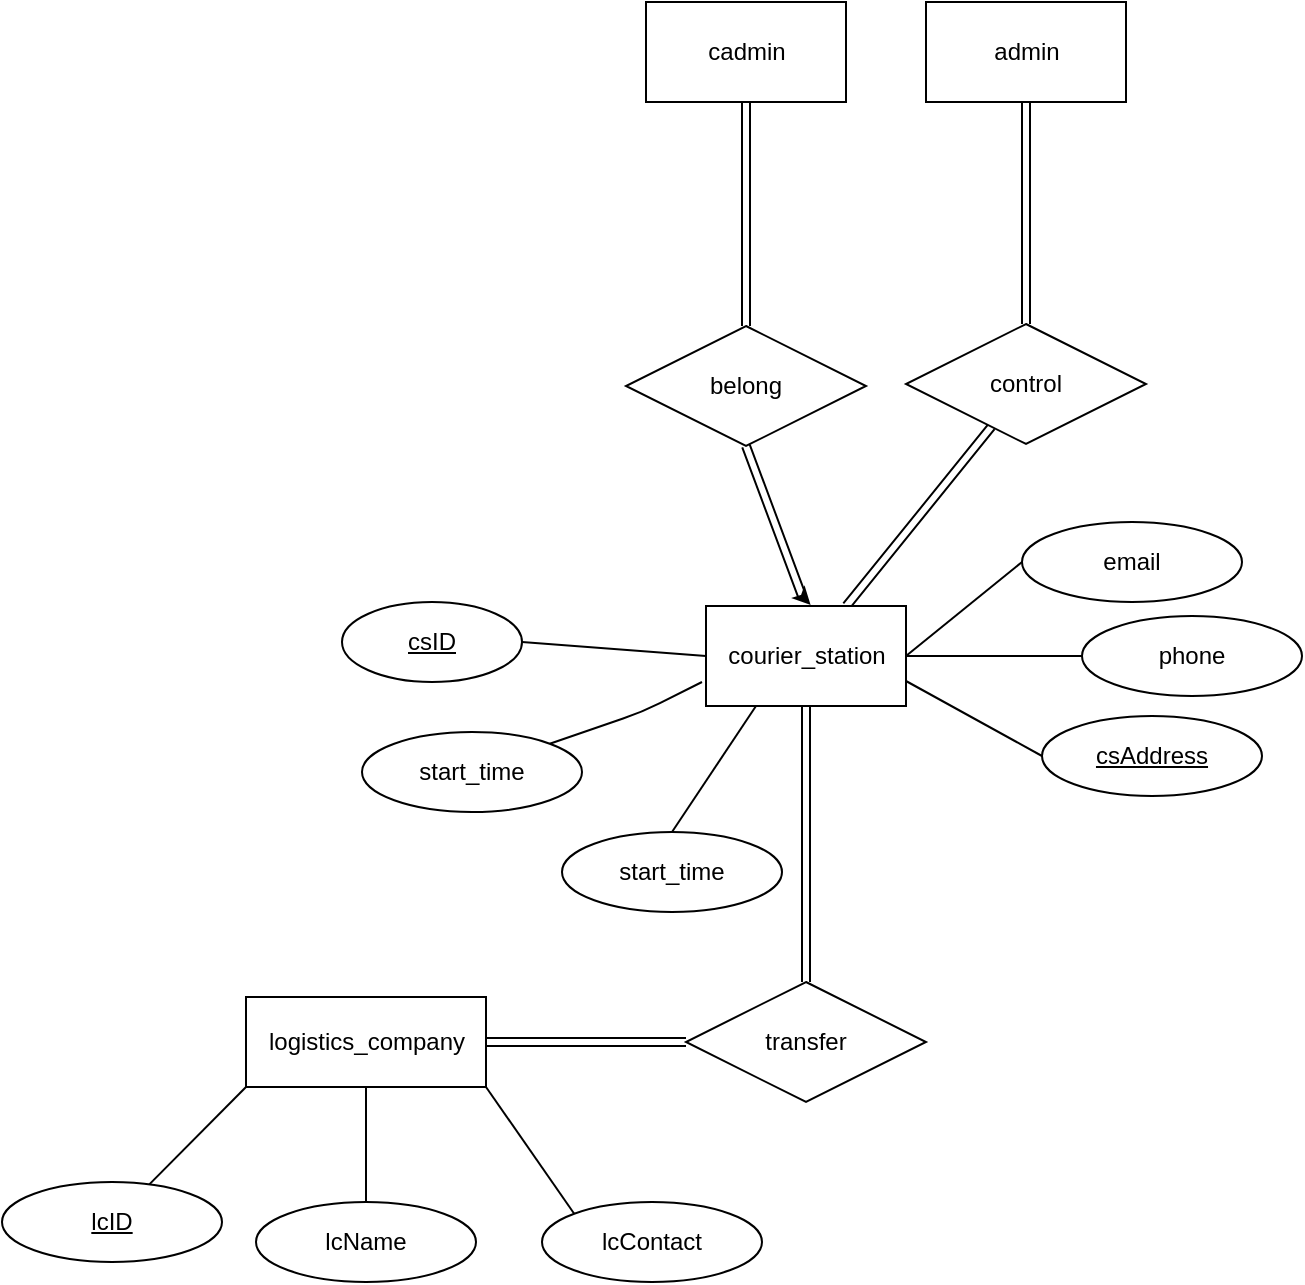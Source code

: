 <mxfile>
    <diagram id="2z9N7FolDBOHNUIu4Wvp" name="Page-1">
        <mxGraphModel dx="822" dy="737" grid="1" gridSize="10" guides="1" tooltips="1" connect="1" arrows="1" fold="1" page="1" pageScale="1" pageWidth="827" pageHeight="1169" math="0" shadow="0">
            <root>
                <mxCell id="0"/>
                <mxCell id="1" parent="0"/>
                <mxCell id="3" style="edgeStyle=none;shape=link;html=1;entryX=0.5;entryY=0;entryDx=0;entryDy=0;exitX=0.5;exitY=1;exitDx=0;exitDy=0;" edge="1" target="5" parent="1" source="19">
                    <mxGeometry relative="1" as="geometry">
                        <mxPoint x="510" y="380" as="sourcePoint"/>
                        <mxPoint x="630" y="390" as="targetPoint"/>
                    </mxGeometry>
                </mxCell>
                <mxCell id="4" style="edgeStyle=none;shape=link;html=1;exitX=0.5;exitY=0;exitDx=0;exitDy=0;entryX=0.5;entryY=1;entryDx=0;entryDy=0;" edge="1" source="15" parent="1" target="61">
                    <mxGeometry relative="1" as="geometry">
                        <mxPoint x="710" y="440" as="targetPoint"/>
                    </mxGeometry>
                </mxCell>
                <mxCell id="5" value="belong" style="shape=rhombus;perimeter=rhombusPerimeter;whiteSpace=wrap;html=1;align=center;" vertex="1" parent="1">
                    <mxGeometry x="512" y="552" width="120" height="60" as="geometry"/>
                </mxCell>
                <mxCell id="6" style="edgeStyle=none;shape=link;html=1;exitX=0.5;exitY=1;exitDx=0;exitDy=0;" edge="1" source="5" parent="1">
                    <mxGeometry relative="1" as="geometry">
                        <mxPoint x="499.63" y="617" as="sourcePoint"/>
                        <mxPoint x="600" y="687" as="targetPoint"/>
                    </mxGeometry>
                </mxCell>
                <mxCell id="9" value="" style="edgeStyle=none;shape=link;html=1;" edge="1" source="10" target="15" parent="1">
                    <mxGeometry relative="1" as="geometry"/>
                </mxCell>
                <mxCell id="10" value="courier_station" style="html=1;dashed=0;whitespace=wrap;" vertex="1" parent="1">
                    <mxGeometry x="552" y="692" width="100" height="50" as="geometry"/>
                </mxCell>
                <mxCell id="11" value="" style="endArrow=classic;html=1;" edge="1" parent="1">
                    <mxGeometry width="50" height="50" relative="1" as="geometry">
                        <mxPoint x="672" y="726.8" as="sourcePoint"/>
                        <mxPoint x="672" y="727" as="targetPoint"/>
                    </mxGeometry>
                </mxCell>
                <mxCell id="12" value="" style="endArrow=classic;html=1;entryX=0.523;entryY=-0.01;entryDx=0;entryDy=0;entryPerimeter=0;" edge="1" target="10" parent="1">
                    <mxGeometry width="50" height="50" relative="1" as="geometry">
                        <mxPoint x="600" y="687" as="sourcePoint"/>
                        <mxPoint x="600" y="692" as="targetPoint"/>
                        <Array as="points"/>
                    </mxGeometry>
                </mxCell>
                <mxCell id="15" value="control" style="shape=rhombus;perimeter=rhombusPerimeter;whiteSpace=wrap;html=1;align=center;" vertex="1" parent="1">
                    <mxGeometry x="652" y="551" width="120" height="60" as="geometry"/>
                </mxCell>
                <mxCell id="19" value="cadmin" style="html=1;dashed=0;whitespace=wrap;" vertex="1" parent="1">
                    <mxGeometry x="522" y="390" width="100" height="50" as="geometry"/>
                </mxCell>
                <mxCell id="23" value="&lt;u&gt;csID&lt;/u&gt;" style="ellipse;whiteSpace=wrap;html=1;align=center;" vertex="1" parent="1">
                    <mxGeometry x="370" y="690" width="90" height="40" as="geometry"/>
                </mxCell>
                <mxCell id="24" value="start_time" style="ellipse;whiteSpace=wrap;html=1;align=center;" vertex="1" parent="1">
                    <mxGeometry x="380" y="755" width="110" height="40" as="geometry"/>
                </mxCell>
                <mxCell id="25" value="" style="endArrow=none;html=1;exitX=1;exitY=0.5;exitDx=0;exitDy=0;entryX=0;entryY=0.5;entryDx=0;entryDy=0;" edge="1" source="23" target="10" parent="1">
                    <mxGeometry width="50" height="50" relative="1" as="geometry">
                        <mxPoint x="502" y="750" as="sourcePoint"/>
                        <mxPoint x="550" y="720" as="targetPoint"/>
                        <Array as="points"/>
                    </mxGeometry>
                </mxCell>
                <mxCell id="26" value="" style="endArrow=none;html=1;exitX=1;exitY=0;exitDx=0;exitDy=0;" edge="1" source="24" parent="1">
                    <mxGeometry width="50" height="50" relative="1" as="geometry">
                        <mxPoint x="502" y="768.88" as="sourcePoint"/>
                        <mxPoint x="550" y="730" as="targetPoint"/>
                        <Array as="points">
                            <mxPoint x="520" y="745"/>
                        </Array>
                    </mxGeometry>
                </mxCell>
                <mxCell id="27" value="&lt;u&gt;csAddress&lt;/u&gt;" style="ellipse;whiteSpace=wrap;html=1;align=center;" vertex="1" parent="1">
                    <mxGeometry x="720" y="747" width="110" height="40" as="geometry"/>
                </mxCell>
                <mxCell id="38" value="phone" style="ellipse;whiteSpace=wrap;html=1;align=center;" vertex="1" parent="1">
                    <mxGeometry x="740" y="697" width="110" height="40" as="geometry"/>
                </mxCell>
                <mxCell id="39" value="email&lt;br&gt;" style="ellipse;whiteSpace=wrap;html=1;align=center;" vertex="1" parent="1">
                    <mxGeometry x="710" y="650" width="110" height="40" as="geometry"/>
                </mxCell>
                <mxCell id="40" style="edgeStyle=none;shape=link;html=1;exitX=0.5;exitY=0;exitDx=0;exitDy=0;entryX=0.5;entryY=1;entryDx=0;entryDy=0;" edge="1" source="41" target="10" parent="1">
                    <mxGeometry relative="1" as="geometry">
                        <mxPoint x="630" y="760" as="targetPoint"/>
                    </mxGeometry>
                </mxCell>
                <mxCell id="41" value="transfer" style="shape=rhombus;perimeter=rhombusPerimeter;whiteSpace=wrap;html=1;align=center;" vertex="1" parent="1">
                    <mxGeometry x="542" y="880" width="120" height="60" as="geometry"/>
                </mxCell>
                <mxCell id="42" value="logistics_company" style="html=1;dashed=0;whitespace=wrap;" vertex="1" parent="1">
                    <mxGeometry x="322" y="887.5" width="120" height="45" as="geometry"/>
                </mxCell>
                <mxCell id="43" style="edgeStyle=none;shape=link;html=1;exitX=0;exitY=0.5;exitDx=0;exitDy=0;entryX=1;entryY=0.5;entryDx=0;entryDy=0;" edge="1" source="41" target="42" parent="1">
                    <mxGeometry relative="1" as="geometry"/>
                </mxCell>
                <mxCell id="44" value="" style="endArrow=classic;html=1;" edge="1" parent="1">
                    <mxGeometry width="50" height="50" relative="1" as="geometry">
                        <mxPoint x="630" y="939.8" as="sourcePoint"/>
                        <mxPoint x="630" y="940" as="targetPoint"/>
                    </mxGeometry>
                </mxCell>
                <mxCell id="48" value="&lt;u&gt;lcID&lt;/u&gt;" style="ellipse;whiteSpace=wrap;html=1;align=center;" vertex="1" parent="1">
                    <mxGeometry x="200" y="980" width="110" height="40" as="geometry"/>
                </mxCell>
                <mxCell id="49" value="lcName" style="ellipse;whiteSpace=wrap;html=1;align=center;" vertex="1" parent="1">
                    <mxGeometry x="327" y="990" width="110" height="40" as="geometry"/>
                </mxCell>
                <mxCell id="50" value="lcContact" style="ellipse;whiteSpace=wrap;html=1;align=center;" vertex="1" parent="1">
                    <mxGeometry x="470" y="990" width="110" height="40" as="geometry"/>
                </mxCell>
                <mxCell id="51" value="" style="endArrow=none;html=1;entryX=0;entryY=1;entryDx=0;entryDy=0;" edge="1" source="48" target="42" parent="1">
                    <mxGeometry width="50" height="50" relative="1" as="geometry">
                        <mxPoint x="472.5" y="838" as="sourcePoint"/>
                        <mxPoint x="467.5" y="780" as="targetPoint"/>
                    </mxGeometry>
                </mxCell>
                <mxCell id="52" value="" style="endArrow=none;html=1;entryX=0.5;entryY=1;entryDx=0;entryDy=0;exitX=0.5;exitY=0;exitDx=0;exitDy=0;" edge="1" source="49" target="42" parent="1">
                    <mxGeometry width="50" height="50" relative="1" as="geometry">
                        <mxPoint x="728.002" y="847.186" as="sourcePoint"/>
                        <mxPoint x="780" y="810" as="targetPoint"/>
                    </mxGeometry>
                </mxCell>
                <mxCell id="53" value="" style="endArrow=none;html=1;entryX=0;entryY=0;entryDx=0;entryDy=0;exitX=1;exitY=1;exitDx=0;exitDy=0;" edge="1" source="42" target="50" parent="1">
                    <mxGeometry width="50" height="50" relative="1" as="geometry">
                        <mxPoint x="632.002" y="957.186" as="sourcePoint"/>
                        <mxPoint x="684" y="920" as="targetPoint"/>
                    </mxGeometry>
                </mxCell>
                <mxCell id="54" value="" style="endArrow=none;html=1;exitX=1;exitY=0.5;exitDx=0;exitDy=0;entryX=0;entryY=0.5;entryDx=0;entryDy=0;" edge="1" source="10" target="39" parent="1">
                    <mxGeometry width="50" height="50" relative="1" as="geometry">
                        <mxPoint x="660" y="760" as="sourcePoint"/>
                        <mxPoint x="710" y="710" as="targetPoint"/>
                    </mxGeometry>
                </mxCell>
                <mxCell id="55" value="" style="endArrow=none;html=1;exitX=1;exitY=0.75;exitDx=0;exitDy=0;entryX=0;entryY=0.5;entryDx=0;entryDy=0;" edge="1" source="10" target="27" parent="1">
                    <mxGeometry width="50" height="50" relative="1" as="geometry">
                        <mxPoint x="662.0" y="727.0" as="sourcePoint"/>
                        <mxPoint x="730.0" y="708.88" as="targetPoint"/>
                    </mxGeometry>
                </mxCell>
                <mxCell id="56" value="" style="endArrow=none;html=1;exitX=1;exitY=0.5;exitDx=0;exitDy=0;entryX=0;entryY=0.5;entryDx=0;entryDy=0;" edge="1" source="10" target="38" parent="1">
                    <mxGeometry width="50" height="50" relative="1" as="geometry">
                        <mxPoint x="662.0" y="727.0" as="sourcePoint"/>
                        <mxPoint x="720" y="680" as="targetPoint"/>
                    </mxGeometry>
                </mxCell>
                <mxCell id="59" value="start_time" style="ellipse;whiteSpace=wrap;html=1;align=center;" vertex="1" parent="1">
                    <mxGeometry x="480" y="805" width="110" height="40" as="geometry"/>
                </mxCell>
                <mxCell id="60" value="" style="endArrow=none;html=1;exitX=0.5;exitY=0;exitDx=0;exitDy=0;entryX=0.25;entryY=1;entryDx=0;entryDy=0;" edge="1" source="59" target="10" parent="1">
                    <mxGeometry width="50" height="50" relative="1" as="geometry">
                        <mxPoint x="483.891" y="770.858" as="sourcePoint"/>
                        <mxPoint x="560" y="740" as="targetPoint"/>
                        <Array as="points"/>
                    </mxGeometry>
                </mxCell>
                <mxCell id="61" value="admin" style="html=1;dashed=0;whitespace=wrap;" vertex="1" parent="1">
                    <mxGeometry x="662" y="390" width="100" height="50" as="geometry"/>
                </mxCell>
            </root>
        </mxGraphModel>
    </diagram>
</mxfile>